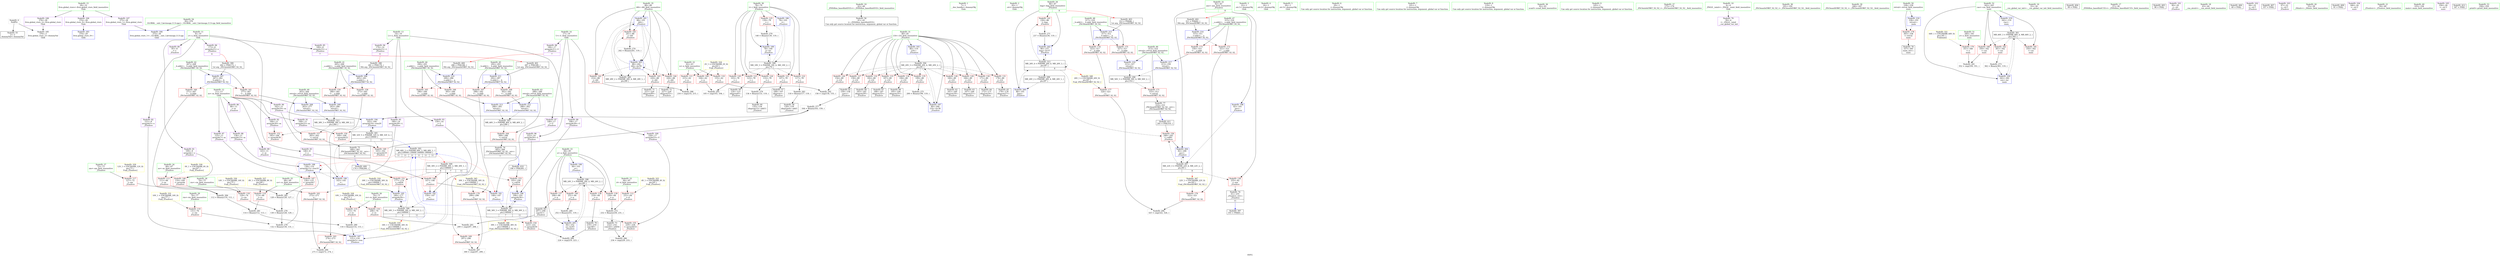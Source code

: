 digraph "SVFG" {
	label="SVFG";

	Node0x55beb4e05650 [shape=record,color=grey,label="{NodeID: 0\nNullPtr}"];
	Node0x55beb4e05650 -> Node0x55beb4e28750[style=solid];
	Node0x55beb4e05650 -> Node0x55beb4e30260[style=solid];
	Node0x55beb4e37540 [shape=record,color=grey,label="{NodeID: 277\n164 = Binary(163, 159, )\n}"];
	Node0x55beb4e37540 -> Node0x55beb4e2aaa0[style=solid];
	Node0x55beb4e2aaa0 [shape=record,color=blue,label="{NodeID: 194\n162\<--164\narrayidx19\<--rem20\n_Z5solvev\n}"];
	Node0x55beb4e2aaa0 -> Node0x55beb4e2e590[style=dashed];
	Node0x55beb4e2aaa0 -> Node0x55beb4e2e730[style=dashed];
	Node0x55beb4e2aaa0 -> Node0x55beb4e460d0[style=dashed];
	Node0x55beb4e27db0 [shape=record,color=red,label="{NodeID: 111\n215\<--62\n\<--n\n_Z5solvev\n}"];
	Node0x55beb4e27db0 -> Node0x55beb4e385c0[style=solid];
	Node0x55beb4e25ff0 [shape=record,color=green,label="{NodeID: 28\n74\<--75\ncm\<--cm_field_insensitive\n_Z5solvev\n}"];
	Node0x55beb4e25ff0 -> Node0x55beb4e2cb90[style=solid];
	Node0x55beb4e460d0 [shape=record,color=black,label="{NodeID: 305\nMR_32V_5 = PHI(MR_32V_6, MR_32V_4, )\npts\{130000 \}\n|{|<s2>11}}"];
	Node0x55beb4e460d0 -> Node0x55beb4e2e4c0[style=dashed];
	Node0x55beb4e460d0 -> Node0x55beb4e2aaa0[style=dashed];
	Node0x55beb4e460d0:s2 -> Node0x55beb4e45140[style=dashed,color=blue];
	Node0x55beb4e2dca0 [shape=record,color=red,label="{NodeID: 139\n230\<--84\n\<--a\n_Z5solvev\n}"];
	Node0x55beb4e2dca0 -> Node0x55beb4e36dc0[style=solid];
	Node0x55beb4e28850 [shape=record,color=black,label="{NodeID: 56\n41\<--42\n\<--_ZNSt8ios_base4InitD1Ev\nCan only get source location for instruction, argument, global var or function.}"];
	Node0x55beb4e2f360 [shape=record,color=red,label="{NodeID: 167\n298\<--292\n\<--__b.addr\n_ZSt3maxIxERKT_S2_S2_\n}"];
	Node0x55beb4e2f360 -> Node0x55beb4e2f5d0[style=solid];
	Node0x55beb4e29f40 [shape=record,color=purple,label="{NodeID: 84\n173\<--8\narrayidx25\<--s\n_Z5solvev\n|{<s0>6}}"];
	Node0x55beb4e29f40:s0 -> Node0x55beb4e61970[style=solid,color=red];
	Node0x55beb4e242a0 [shape=record,color=green,label="{NodeID: 1\n7\<--1\n__dso_handle\<--dummyObj\nGlob }"];
	Node0x55beb4e376c0 [shape=record,color=grey,label="{NodeID: 278\n132 = Binary(130, 131, )\n}"];
	Node0x55beb4e376c0 -> Node0x55beb4e30500[style=solid];
	Node0x55beb4e2ab70 [shape=record,color=blue,label="{NodeID: 195\n180\<--177\narrayidx28\<--\n_Z5solvev\n}"];
	Node0x55beb4e2ab70 -> Node0x55beb4e465d0[style=dashed];
	Node0x55beb4e27e80 [shape=record,color=red,label="{NodeID: 112\n231\<--64\n\<--d\n_Z5solvev\n}"];
	Node0x55beb4e27e80 -> Node0x55beb4e36dc0[style=solid];
	Node0x55beb4e260c0 [shape=record,color=green,label="{NodeID: 29\n76\<--77\nrm\<--rm_field_insensitive\n_Z5solvev\n}"];
	Node0x55beb4e260c0 -> Node0x55beb4e2cc60[style=solid];
	Node0x55beb4e465d0 [shape=record,color=black,label="{NodeID: 306\nMR_34V_3 = PHI(MR_34V_4, MR_34V_2, )\npts\{160000 \}\n|{|<s3>6|<s4>11}}"];
	Node0x55beb4e465d0 -> Node0x55beb4e2e660[style=dashed];
	Node0x55beb4e465d0 -> Node0x55beb4e2e8d0[style=dashed];
	Node0x55beb4e465d0 -> Node0x55beb4e2ab70[style=dashed];
	Node0x55beb4e465d0:s3 -> Node0x55beb4e4a490[style=dashed,color=red];
	Node0x55beb4e465d0:s4 -> Node0x55beb4e45140[style=dashed,color=blue];
	Node0x55beb4e2dd70 [shape=record,color=red,label="{NodeID: 140\n251\<--84\n\<--a\n_Z5solvev\n}"];
	Node0x55beb4e2dd70 -> Node0x55beb4e38140[style=solid];
	Node0x55beb4e28950 [shape=record,color=black,label="{NodeID: 57\n108\<--107\nidxprom\<--\n_Z5solvev\n}"];
	Node0x55beb4e2f430 [shape=record,color=red,label="{NodeID: 168\n302\<--292\n\<--__b.addr\n_ZSt3maxIxERKT_S2_S2_\n}"];
	Node0x55beb4e2f430 -> Node0x55beb4e32890[style=solid];
	Node0x55beb4e2a010 [shape=record,color=purple,label="{NodeID: 85\n189\<--8\narrayidx33\<--s\n_Z5solvev\n|{<s0>7}}"];
	Node0x55beb4e2a010:s0 -> Node0x55beb4e61bf0[style=solid,color=red];
	Node0x55beb4e24330 [shape=record,color=green,label="{NodeID: 2\n20\<--1\n.str\<--dummyObj\nGlob }"];
	Node0x55beb4e37840 [shape=record,color=grey,label="{NodeID: 279\n134 = Binary(133, 119, )\n}"];
	Node0x55beb4e37840 -> Node0x55beb4e28bc0[style=solid];
	Node0x55beb4e2ac40 [shape=record,color=blue,label="{NodeID: 196\n196\<--193\narrayidx36\<--\n_Z5solvev\n}"];
	Node0x55beb4e2ac40 -> Node0x55beb4e46ad0[style=dashed];
	Node0x55beb4e27f50 [shape=record,color=red,label="{NodeID: 113\n111\<--66\n\<--as\n_Z5solvev\n}"];
	Node0x55beb4e27f50 -> Node0x55beb4e37fc0[style=solid];
	Node0x55beb4e26190 [shape=record,color=green,label="{NodeID: 30\n78\<--79\ni\<--i_field_insensitive\n_Z5solvev\n}"];
	Node0x55beb4e26190 -> Node0x55beb4e2cd30[style=solid];
	Node0x55beb4e26190 -> Node0x55beb4e2ce00[style=solid];
	Node0x55beb4e26190 -> Node0x55beb4e2ced0[style=solid];
	Node0x55beb4e26190 -> Node0x55beb4e2cfa0[style=solid];
	Node0x55beb4e26190 -> Node0x55beb4e2d070[style=solid];
	Node0x55beb4e26190 -> Node0x55beb4e2d140[style=solid];
	Node0x55beb4e26190 -> Node0x55beb4e30360[style=solid];
	Node0x55beb4e26190 -> Node0x55beb4e305d0[style=solid];
	Node0x55beb4e46ad0 [shape=record,color=black,label="{NodeID: 307\nMR_36V_3 = PHI(MR_36V_4, MR_36V_2, )\npts\{190000 \}\n|{|<s3>7|<s4>11}}"];
	Node0x55beb4e46ad0 -> Node0x55beb4e2e800[style=dashed];
	Node0x55beb4e46ad0 -> Node0x55beb4e2e9a0[style=dashed];
	Node0x55beb4e46ad0 -> Node0x55beb4e2ac40[style=dashed];
	Node0x55beb4e46ad0:s3 -> Node0x55beb4e4bd50[style=dashed,color=red];
	Node0x55beb4e46ad0:s4 -> Node0x55beb4e45140[style=dashed,color=blue];
	Node0x55beb4e2de40 [shape=record,color=red,label="{NodeID: 141\n236\<--86\n\<--bag\n_Z5solvev\n}"];
	Node0x55beb4e2de40 -> Node0x55beb4e36c40[style=solid];
	Node0x55beb4e28a20 [shape=record,color=black,label="{NodeID: 58\n120\<--118\nidxprom4\<--add3\n_Z5solvev\n}"];
	Node0x55beb4e2f500 [shape=record,color=red,label="{NodeID: 169\n297\<--296\n\<--\n_ZSt3maxIxERKT_S2_S2_\n}"];
	Node0x55beb4e2f500 -> Node0x55beb4e38440[style=solid];
	Node0x55beb4e2a0e0 [shape=record,color=purple,label="{NodeID: 86\n98\<--11\n\<--m\n_Z5solvev\n}"];
	Node0x55beb4e243c0 [shape=record,color=green,label="{NodeID: 3\n22\<--1\n.str.1\<--dummyObj\nGlob }"];
	Node0x55beb4e379c0 [shape=record,color=grey,label="{NodeID: 280\n116 = Binary(114, 115, )\n}"];
	Node0x55beb4e379c0 -> Node0x55beb4e30430[style=solid];
	Node0x55beb4e2ad10 [shape=record,color=blue,label="{NodeID: 197\n80\<--200\ni14\<--inc38\n_Z5solvev\n}"];
	Node0x55beb4e2ad10 -> Node0x55beb4e45bd0[style=dashed];
	Node0x55beb4e28020 [shape=record,color=red,label="{NodeID: 114\n113\<--68\n\<--cs\n_Z5solvev\n}"];
	Node0x55beb4e28020 -> Node0x55beb4e37b40[style=solid];
	Node0x55beb4e26260 [shape=record,color=green,label="{NodeID: 31\n80\<--81\ni14\<--i14_field_insensitive\n_Z5solvev\n}"];
	Node0x55beb4e26260 -> Node0x55beb4e2d210[style=solid];
	Node0x55beb4e26260 -> Node0x55beb4e2d2e0[style=solid];
	Node0x55beb4e26260 -> Node0x55beb4e2d3b0[style=solid];
	Node0x55beb4e26260 -> Node0x55beb4e2d480[style=solid];
	Node0x55beb4e26260 -> Node0x55beb4e2d550[style=solid];
	Node0x55beb4e26260 -> Node0x55beb4e2d620[style=solid];
	Node0x55beb4e26260 -> Node0x55beb4e2d6f0[style=solid];
	Node0x55beb4e26260 -> Node0x55beb4e2d7c0[style=solid];
	Node0x55beb4e26260 -> Node0x55beb4e2d890[style=solid];
	Node0x55beb4e26260 -> Node0x55beb4e2d960[style=solid];
	Node0x55beb4e26260 -> Node0x55beb4e2a9d0[style=solid];
	Node0x55beb4e26260 -> Node0x55beb4e2ad10[style=solid];
	Node0x55beb4e46fd0 [shape=record,color=black,label="{NodeID: 308\nMR_18V_3 = PHI(MR_18V_4, MR_18V_2, )\npts\{79 \}\n}"];
	Node0x55beb4e46fd0 -> Node0x55beb4e2cd30[style=dashed];
	Node0x55beb4e46fd0 -> Node0x55beb4e2ce00[style=dashed];
	Node0x55beb4e46fd0 -> Node0x55beb4e2ced0[style=dashed];
	Node0x55beb4e46fd0 -> Node0x55beb4e2cfa0[style=dashed];
	Node0x55beb4e46fd0 -> Node0x55beb4e2d070[style=dashed];
	Node0x55beb4e46fd0 -> Node0x55beb4e2d140[style=dashed];
	Node0x55beb4e46fd0 -> Node0x55beb4e305d0[style=dashed];
	Node0x55beb4e2df10 [shape=record,color=red,label="{NodeID: 142\n214\<--88\n\<--i44\n_Z5solvev\n}"];
	Node0x55beb4e2df10 -> Node0x55beb4e385c0[style=solid];
	Node0x55beb4e28af0 [shape=record,color=black,label="{NodeID: 59\n124\<--123\nidxprom6\<--\n_Z5solvev\n}"];
	Node0x55beb4e2f5d0 [shape=record,color=red,label="{NodeID: 170\n299\<--298\n\<--\n_ZSt3maxIxERKT_S2_S2_\n}"];
	Node0x55beb4e2f5d0 -> Node0x55beb4e38440[style=solid];
	Node0x55beb4e2a1b0 [shape=record,color=purple,label="{NodeID: 87\n125\<--11\narrayidx7\<--m\n_Z5solvev\n}"];
	Node0x55beb4e2a1b0 -> Node0x55beb4e2e320[style=solid];
	Node0x55beb4e24450 [shape=record,color=green,label="{NodeID: 4\n24\<--1\n.str.2\<--dummyObj\nGlob }"];
	Node0x55beb4e37b40 [shape=record,color=grey,label="{NodeID: 281\n114 = Binary(112, 113, )\n}"];
	Node0x55beb4e37b40 -> Node0x55beb4e379c0[style=solid];
	Node0x55beb4e2ade0 [shape=record,color=blue,label="{NodeID: 198\n82\<--101\nans\<--\n_Z5solvev\n}"];
	Node0x55beb4e2ade0 -> Node0x55beb4e43840[style=dashed];
	Node0x55beb4e2c920 [shape=record,color=red,label="{NodeID: 115\n115\<--70\n\<--rs\n_Z5solvev\n}"];
	Node0x55beb4e2c920 -> Node0x55beb4e379c0[style=solid];
	Node0x55beb4e26330 [shape=record,color=green,label="{NodeID: 32\n82\<--83\nans\<--ans_field_insensitive\n_Z5solvev\n|{|<s3>8}}"];
	Node0x55beb4e26330 -> Node0x55beb4e2da30[style=solid];
	Node0x55beb4e26330 -> Node0x55beb4e2ade0[style=solid];
	Node0x55beb4e26330 -> Node0x55beb4e2b2c0[style=solid];
	Node0x55beb4e26330:s3 -> Node0x55beb4e61d30[style=solid,color=red];
	Node0x55beb4e47ce0 [shape=record,color=black,label="{NodeID: 309\nMR_30V_2 = PHI(MR_30V_3, MR_30V_1, )\npts\{100000 \}\n|{|<s5>6|<s6>7|<s7>11}}"];
	Node0x55beb4e47ce0 -> Node0x55beb4e2e250[style=dashed];
	Node0x55beb4e47ce0 -> Node0x55beb4e2e3f0[style=dashed];
	Node0x55beb4e47ce0 -> Node0x55beb4e2e660[style=dashed];
	Node0x55beb4e47ce0 -> Node0x55beb4e2e800[style=dashed];
	Node0x55beb4e47ce0 -> Node0x55beb4e30430[style=dashed];
	Node0x55beb4e47ce0:s5 -> Node0x55beb4e4a3b0[style=dashed,color=red];
	Node0x55beb4e47ce0:s6 -> Node0x55beb4e4bc70[style=dashed,color=red];
	Node0x55beb4e47ce0:s7 -> Node0x55beb4e45140[style=dashed,color=blue];
	Node0x55beb4e2dfe0 [shape=record,color=red,label="{NodeID: 143\n220\<--88\n\<--i44\n_Z5solvev\n}"];
	Node0x55beb4e2dfe0 -> Node0x55beb4e294b0[style=solid];
	Node0x55beb4e28bc0 [shape=record,color=black,label="{NodeID: 60\n135\<--134\nidxprom12\<--add11\n_Z5solvev\n}"];
	Node0x55beb4e2f6a0 [shape=record,color=red,label="{NodeID: 171\n333\<--313\n\<--retval\n_ZSt3maxIiERKT_S2_S2_\n}"];
	Node0x55beb4e2f6a0 -> Node0x55beb4e29990[style=solid];
	Node0x55beb4e2a280 [shape=record,color=purple,label="{NodeID: 88\n136\<--11\narrayidx13\<--m\n_Z5solvev\n}"];
	Node0x55beb4e2a280 -> Node0x55beb4e30500[style=solid];
	Node0x55beb4e24d90 [shape=record,color=green,label="{NodeID: 5\n26\<--1\n.str.3\<--dummyObj\nGlob }"];
	Node0x55beb4e37cc0 [shape=record,color=grey,label="{NodeID: 282\n128 = Binary(126, 127, )\n}"];
	Node0x55beb4e37cc0 -> Node0x55beb4e373c0[style=solid];
	Node0x55beb4e2aeb0 [shape=record,color=blue,label="{NodeID: 199\n84\<--101\na\<--\n_Z5solvev\n}"];
	Node0x55beb4e2aeb0 -> Node0x55beb4e43d40[style=dashed];
	Node0x55beb4e2c9f0 [shape=record,color=red,label="{NodeID: 116\n208\<--70\n\<--rs\n_Z5solvev\n}"];
	Node0x55beb4e2c9f0 -> Node0x55beb4e38d40[style=solid];
	Node0x55beb4e26400 [shape=record,color=green,label="{NodeID: 33\n84\<--85\na\<--a_field_insensitive\n_Z5solvev\n}"];
	Node0x55beb4e26400 -> Node0x55beb4e2db00[style=solid];
	Node0x55beb4e26400 -> Node0x55beb4e2dbd0[style=solid];
	Node0x55beb4e26400 -> Node0x55beb4e2dca0[style=solid];
	Node0x55beb4e26400 -> Node0x55beb4e2dd70[style=solid];
	Node0x55beb4e26400 -> Node0x55beb4e2aeb0[style=solid];
	Node0x55beb4e26400 -> Node0x55beb4e2b390[style=solid];
	Node0x55beb4e2e0b0 [shape=record,color=red,label="{NodeID: 144\n226\<--88\n\<--i44\n_Z5solvev\n}"];
	Node0x55beb4e2e0b0 -> Node0x55beb4e29580[style=solid];
	Node0x55beb4e28c90 [shape=record,color=black,label="{NodeID: 61\n159\<--158\nconv\<--\n_Z5solvev\n}"];
	Node0x55beb4e28c90 -> Node0x55beb4e37540[style=solid];
	Node0x55beb4e2f770 [shape=record,color=red,label="{NodeID: 172\n321\<--315\n\<--__a.addr\n_ZSt3maxIiERKT_S2_S2_\n}"];
	Node0x55beb4e2f770 -> Node0x55beb4e2fab0[style=solid];
	Node0x55beb4e2a350 [shape=record,color=purple,label="{NodeID: 89\n143\<--11\n\<--m\n_Z5solvev\n}"];
	Node0x55beb4e2a350 -> Node0x55beb4e306a0[style=solid];
	Node0x55beb4e24e20 [shape=record,color=green,label="{NodeID: 6\n29\<--1\n\<--dummyObj\nCan only get source location for instruction, argument, global var or function.}"];
	Node0x55beb4e37e40 [shape=record,color=grey,label="{NodeID: 283\n118 = Binary(117, 119, )\n}"];
	Node0x55beb4e37e40 -> Node0x55beb4e28a20[style=solid];
	Node0x55beb4e2af80 [shape=record,color=blue,label="{NodeID: 200\n86\<--101\nbag\<--\n_Z5solvev\n}"];
	Node0x55beb4e2af80 -> Node0x55beb4e48cd0[style=dashed];
	Node0x55beb4e2cac0 [shape=record,color=red,label="{NodeID: 117\n127\<--72\n\<--am\n_Z5solvev\n}"];
	Node0x55beb4e2cac0 -> Node0x55beb4e37cc0[style=solid];
	Node0x55beb4e264d0 [shape=record,color=green,label="{NodeID: 34\n86\<--87\nbag\<--bag_field_insensitive\n_Z5solvev\n|{|<s3>8}}"];
	Node0x55beb4e264d0 -> Node0x55beb4e2de40[style=solid];
	Node0x55beb4e264d0 -> Node0x55beb4e2af80[style=solid];
	Node0x55beb4e264d0 -> Node0x55beb4e2b120[style=solid];
	Node0x55beb4e264d0:s3 -> Node0x55beb4e61e70[style=solid,color=red];
	Node0x55beb4e2e180 [shape=record,color=red,label="{NodeID: 145\n241\<--88\n\<--i44\n_Z5solvev\n}"];
	Node0x55beb4e2e180 -> Node0x55beb4e370c0[style=solid];
	Node0x55beb4e28d60 [shape=record,color=black,label="{NodeID: 62\n161\<--160\nidxprom18\<--\n_Z5solvev\n}"];
	Node0x55beb4e2f840 [shape=record,color=red,label="{NodeID: 173\n330\<--315\n\<--__a.addr\n_ZSt3maxIiERKT_S2_S2_\n}"];
	Node0x55beb4e2f840 -> Node0x55beb4e32ca0[style=solid];
	Node0x55beb4e2a420 [shape=record,color=purple,label="{NodeID: 90\n162\<--11\narrayidx19\<--m\n_Z5solvev\n}"];
	Node0x55beb4e2a420 -> Node0x55beb4e2e4c0[style=solid];
	Node0x55beb4e2a420 -> Node0x55beb4e2aaa0[style=solid];
	Node0x55beb4e24eb0 [shape=record,color=green,label="{NodeID: 7\n101\<--1\n\<--dummyObj\nCan only get source location for instruction, argument, global var or function.}"];
	Node0x55beb4e37fc0 [shape=record,color=grey,label="{NodeID: 284\n112 = Binary(110, 111, )\n}"];
	Node0x55beb4e37fc0 -> Node0x55beb4e37b40[style=solid];
	Node0x55beb4e2b050 [shape=record,color=blue,label="{NodeID: 201\n88\<--101\ni44\<--\n_Z5solvev\n}"];
	Node0x55beb4e2b050 -> Node0x55beb4e2df10[style=dashed];
	Node0x55beb4e2b050 -> Node0x55beb4e2dfe0[style=dashed];
	Node0x55beb4e2b050 -> Node0x55beb4e2e0b0[style=dashed];
	Node0x55beb4e2b050 -> Node0x55beb4e2e180[style=dashed];
	Node0x55beb4e2b050 -> Node0x55beb4e2b1f0[style=dashed];
	Node0x55beb4e2b050 -> Node0x55beb4e44740[style=dashed];
	Node0x55beb4e2cb90 [shape=record,color=red,label="{NodeID: 118\n129\<--74\n\<--cm\n_Z5solvev\n}"];
	Node0x55beb4e2cb90 -> Node0x55beb4e373c0[style=solid];
	Node0x55beb4e265a0 [shape=record,color=green,label="{NodeID: 35\n88\<--89\ni44\<--i44_field_insensitive\n_Z5solvev\n}"];
	Node0x55beb4e265a0 -> Node0x55beb4e2df10[style=solid];
	Node0x55beb4e265a0 -> Node0x55beb4e2dfe0[style=solid];
	Node0x55beb4e265a0 -> Node0x55beb4e2e0b0[style=solid];
	Node0x55beb4e265a0 -> Node0x55beb4e2e180[style=solid];
	Node0x55beb4e265a0 -> Node0x55beb4e2b050[style=solid];
	Node0x55beb4e265a0 -> Node0x55beb4e2b1f0[style=solid];
	Node0x55beb4e487d0 [shape=record,color=black,label="{NodeID: 312\nMR_38V_3 = PHI(MR_38V_4, MR_38V_2, )\npts\{264 \}\n}"];
	Node0x55beb4e487d0 -> Node0x55beb4e2eb40[style=dashed];
	Node0x55beb4e2e250 [shape=record,color=red,label="{NodeID: 146\n110\<--109\n\<--arrayidx\n_Z5solvev\n}"];
	Node0x55beb4e2e250 -> Node0x55beb4e37fc0[style=solid];
	Node0x55beb4e28e30 [shape=record,color=black,label="{NodeID: 63\n167\<--166\nidxprom21\<--\n_Z5solvev\n}"];
	Node0x55beb4e2f910 [shape=record,color=red,label="{NodeID: 174\n323\<--317\n\<--__b.addr\n_ZSt3maxIiERKT_S2_S2_\n}"];
	Node0x55beb4e2f910 -> Node0x55beb4e2fb80[style=solid];
	Node0x55beb4e2a4f0 [shape=record,color=purple,label="{NodeID: 91\n168\<--11\narrayidx22\<--m\n_Z5solvev\n}"];
	Node0x55beb4e2a4f0 -> Node0x55beb4e2e590[style=solid];
	Node0x55beb4e24f40 [shape=record,color=green,label="{NodeID: 8\n119\<--1\n\<--dummyObj\nCan only get source location for instruction, argument, global var or function.}"];
	Node0x55beb4e38140 [shape=record,color=grey,label="{NodeID: 285\n252 = Binary(251, 119, )\n}"];
	Node0x55beb4e38140 -> Node0x55beb4e2b390[style=solid];
	Node0x55beb4e2b120 [shape=record,color=blue,label="{NodeID: 202\n86\<--237\nbag\<--inc57\n_Z5solvev\n}"];
	Node0x55beb4e2b120 -> Node0x55beb4e48cd0[style=dashed];
	Node0x55beb4e2cc60 [shape=record,color=red,label="{NodeID: 119\n131\<--76\n\<--rm\n_Z5solvev\n}"];
	Node0x55beb4e2cc60 -> Node0x55beb4e376c0[style=solid];
	Node0x55beb4e26670 [shape=record,color=green,label="{NodeID: 36\n92\<--93\nscanf\<--scanf_field_insensitive\n}"];
	Node0x55beb4e48cd0 [shape=record,color=black,label="{NodeID: 313\nMR_26V_4 = PHI(MR_26V_6, MR_26V_3, )\npts\{87 \}\n|{|<s5>8}}"];
	Node0x55beb4e48cd0 -> Node0x55beb4e2de40[style=dashed];
	Node0x55beb4e48cd0 -> Node0x55beb4e2ea70[style=dashed];
	Node0x55beb4e48cd0 -> Node0x55beb4e2b120[style=dashed];
	Node0x55beb4e48cd0 -> Node0x55beb4e44240[style=dashed];
	Node0x55beb4e48cd0 -> Node0x55beb4e48cd0[style=dashed];
	Node0x55beb4e48cd0:s5 -> Node0x55beb4e4bf40[style=dashed,color=red];
	Node0x55beb4e2e320 [shape=record,color=red,label="{NodeID: 147\n126\<--125\n\<--arrayidx7\n_Z5solvev\n}"];
	Node0x55beb4e2e320 -> Node0x55beb4e37cc0[style=solid];
	Node0x55beb4e28f00 [shape=record,color=black,label="{NodeID: 64\n172\<--171\nidxprom24\<--\n_Z5solvev\n}"];
	Node0x55beb4e2f9e0 [shape=record,color=red,label="{NodeID: 175\n327\<--317\n\<--__b.addr\n_ZSt3maxIiERKT_S2_S2_\n}"];
	Node0x55beb4e2f9e0 -> Node0x55beb4e32bd0[style=solid];
	Node0x55beb4e2a5c0 [shape=record,color=purple,label="{NodeID: 92\n184\<--11\narrayidx30\<--m\n_Z5solvev\n}"];
	Node0x55beb4e2a5c0 -> Node0x55beb4e2e730[style=solid];
	Node0x55beb4e24fd0 [shape=record,color=green,label="{NodeID: 9\n145\<--1\n\<--dummyObj\nCan only get source location for instruction, argument, global var or function.}"];
	Node0x55beb4e382c0 [shape=record,color=grey,label="{NodeID: 286\n234 = cmp(229, 233, )\n}"];
	Node0x55beb4e2b1f0 [shape=record,color=blue,label="{NodeID: 203\n88\<--242\ni44\<--inc59\n_Z5solvev\n}"];
	Node0x55beb4e2b1f0 -> Node0x55beb4e2df10[style=dashed];
	Node0x55beb4e2b1f0 -> Node0x55beb4e2dfe0[style=dashed];
	Node0x55beb4e2b1f0 -> Node0x55beb4e2e0b0[style=dashed];
	Node0x55beb4e2b1f0 -> Node0x55beb4e2e180[style=dashed];
	Node0x55beb4e2b1f0 -> Node0x55beb4e2b1f0[style=dashed];
	Node0x55beb4e2b1f0 -> Node0x55beb4e44740[style=dashed];
	Node0x55beb4e2cd30 [shape=record,color=red,label="{NodeID: 120\n103\<--78\n\<--i\n_Z5solvev\n}"];
	Node0x55beb4e2cd30 -> Node0x55beb4e39040[style=solid];
	Node0x55beb4e26770 [shape=record,color=green,label="{NodeID: 37\n175\<--176\n_ZSt3minIxERKT_S2_S2_\<--_ZSt3minIxERKT_S2_S2__field_insensitive\n}"];
	Node0x55beb4ae8400 [shape=record,color=black,label="{NodeID: 397\n355 = PHI(61, )\n}"];
	Node0x55beb4e2e3f0 [shape=record,color=red,label="{NodeID: 148\n147\<--146\n\<--\n_Z5solvev\n}"];
	Node0x55beb4e2e3f0 -> Node0x55beb4e30770[style=solid];
	Node0x55beb4e2e3f0 -> Node0x55beb4e2a900[style=solid];
	Node0x55beb4e28fd0 [shape=record,color=black,label="{NodeID: 65\n179\<--178\nidxprom27\<--\n_Z5solvev\n}"];
	Node0x55beb4e2fab0 [shape=record,color=red,label="{NodeID: 176\n322\<--321\n\<--\n_ZSt3maxIiERKT_S2_S2_\n}"];
	Node0x55beb4e2fab0 -> Node0x55beb4e38ec0[style=solid];
	Node0x55beb4e2a690 [shape=record,color=purple,label="{NodeID: 93\n150\<--14\n\<--L\n_Z5solvev\n}"];
	Node0x55beb4e2a690 -> Node0x55beb4e2a900[style=solid];
	Node0x55beb4e25060 [shape=record,color=green,label="{NodeID: 10\n4\<--6\n_ZStL8__ioinit\<--_ZStL8__ioinit_field_insensitive\nGlob }"];
	Node0x55beb4e25060 -> Node0x55beb4e29b30[style=solid];
	Node0x55beb4e38440 [shape=record,color=grey,label="{NodeID: 287\n300 = cmp(297, 299, )\n}"];
	Node0x55beb4e2b2c0 [shape=record,color=blue,label="{NodeID: 204\n82\<--248\nans\<--\n_Z5solvev\n}"];
	Node0x55beb4e2b2c0 -> Node0x55beb4e43840[style=dashed];
	Node0x55beb4e2ce00 [shape=record,color=red,label="{NodeID: 121\n107\<--78\n\<--i\n_Z5solvev\n}"];
	Node0x55beb4e2ce00 -> Node0x55beb4e28950[style=solid];
	Node0x55beb4e26870 [shape=record,color=green,label="{NodeID: 38\n191\<--192\n_ZSt3maxIxERKT_S2_S2_\<--_ZSt3maxIxERKT_S2_S2__field_insensitive\n}"];
	Node0x55beb4e61870 [shape=record,color=black,label="{NodeID: 398\n261 = PHI(170, )\n0th arg _ZSt3minIxERKT_S2_S2_ }"];
	Node0x55beb4e61870 -> Node0x55beb4e2b460[style=solid];
	Node0x55beb4e2e4c0 [shape=record,color=red,label="{NodeID: 149\n163\<--162\n\<--arrayidx19\n_Z5solvev\n}"];
	Node0x55beb4e2e4c0 -> Node0x55beb4e37540[style=solid];
	Node0x55beb4e290a0 [shape=record,color=black,label="{NodeID: 66\n183\<--182\nidxprom29\<--\n_Z5solvev\n}"];
	Node0x55beb4e2fb80 [shape=record,color=red,label="{NodeID: 177\n324\<--323\n\<--\n_ZSt3maxIiERKT_S2_S2_\n}"];
	Node0x55beb4e2fb80 -> Node0x55beb4e38ec0[style=solid];
	Node0x55beb4e2a760 [shape=record,color=purple,label="{NodeID: 94\n170\<--14\narrayidx23\<--L\n_Z5solvev\n|{<s0>6}}"];
	Node0x55beb4e2a760:s0 -> Node0x55beb4e61870[style=solid,color=red];
	Node0x55beb4e250f0 [shape=record,color=green,label="{NodeID: 11\n8\<--10\ns\<--s_field_insensitive\nGlob }"];
	Node0x55beb4e250f0 -> Node0x55beb4e29c00[style=solid];
	Node0x55beb4e250f0 -> Node0x55beb4e29cd0[style=solid];
	Node0x55beb4e250f0 -> Node0x55beb4e29da0[style=solid];
	Node0x55beb4e250f0 -> Node0x55beb4e29e70[style=solid];
	Node0x55beb4e250f0 -> Node0x55beb4e29f40[style=solid];
	Node0x55beb4e250f0 -> Node0x55beb4e2a010[style=solid];
	Node0x55beb4e385c0 [shape=record,color=grey,label="{NodeID: 288\n216 = cmp(214, 215, )\n}"];
	Node0x55beb4e2b390 [shape=record,color=blue,label="{NodeID: 205\n84\<--252\na\<--inc63\n_Z5solvev\n}"];
	Node0x55beb4e2b390 -> Node0x55beb4e43d40[style=dashed];
	Node0x55beb4e2ced0 [shape=record,color=red,label="{NodeID: 122\n117\<--78\n\<--i\n_Z5solvev\n}"];
	Node0x55beb4e2ced0 -> Node0x55beb4e37e40[style=solid];
	Node0x55beb4e26970 [shape=record,color=green,label="{NodeID: 39\n246\<--247\n_ZSt3maxIiERKT_S2_S2_\<--_ZSt3maxIiERKT_S2_S2__field_insensitive\n}"];
	Node0x55beb4e61970 [shape=record,color=black,label="{NodeID: 399\n262 = PHI(173, )\n1st arg _ZSt3minIxERKT_S2_S2_ }"];
	Node0x55beb4e61970 -> Node0x55beb4e2b530[style=solid];
	Node0x55beb4e2e590 [shape=record,color=red,label="{NodeID: 150\n169\<--168\n\<--arrayidx22\n_Z5solvev\n}"];
	Node0x55beb4e29170 [shape=record,color=black,label="{NodeID: 67\n188\<--187\nidxprom32\<--\n_Z5solvev\n}"];
	Node0x55beb4e2fc50 [shape=record,color=red,label="{NodeID: 178\n365\<--338\n\<--retval\nmain\n}"];
	Node0x55beb4e2fc50 -> Node0x55beb4e29a60[style=solid];
	Node0x55beb4e2a830 [shape=record,color=purple,label="{NodeID: 95\n180\<--14\narrayidx28\<--L\n_Z5solvev\n}"];
	Node0x55beb4e2a830 -> Node0x55beb4e2ab70[style=solid];
	Node0x55beb4e25180 [shape=record,color=green,label="{NodeID: 12\n11\<--13\nm\<--m_field_insensitive\nGlob }"];
	Node0x55beb4e25180 -> Node0x55beb4e2a0e0[style=solid];
	Node0x55beb4e25180 -> Node0x55beb4e2a1b0[style=solid];
	Node0x55beb4e25180 -> Node0x55beb4e2a280[style=solid];
	Node0x55beb4e25180 -> Node0x55beb4e2a350[style=solid];
	Node0x55beb4e25180 -> Node0x55beb4e2a420[style=solid];
	Node0x55beb4e25180 -> Node0x55beb4e2a4f0[style=solid];
	Node0x55beb4e25180 -> Node0x55beb4e2a5c0[style=solid];
	Node0x55beb4e38740 [shape=record,color=grey,label="{NodeID: 289\n224 = cmp(219, 223, )\n}"];
	Node0x55beb4e2b460 [shape=record,color=blue,label="{NodeID: 206\n265\<--261\n__a.addr\<--__a\n_ZSt3minIxERKT_S2_S2_\n}"];
	Node0x55beb4e2b460 -> Node0x55beb4e2ec10[style=dashed];
	Node0x55beb4e2b460 -> Node0x55beb4e2ece0[style=dashed];
	Node0x55beb4e2cfa0 [shape=record,color=red,label="{NodeID: 123\n123\<--78\n\<--i\n_Z5solvev\n}"];
	Node0x55beb4e2cfa0 -> Node0x55beb4e28af0[style=solid];
	Node0x55beb4e26a70 [shape=record,color=green,label="{NodeID: 40\n263\<--264\nretval\<--retval_field_insensitive\n_ZSt3minIxERKT_S2_S2_\n}"];
	Node0x55beb4e26a70 -> Node0x55beb4e2eb40[style=solid];
	Node0x55beb4e26a70 -> Node0x55beb4e2b600[style=solid];
	Node0x55beb4e26a70 -> Node0x55beb4e2b6d0[style=solid];
	Node0x55beb4e61ab0 [shape=record,color=black,label="{NodeID: 400\n286 = PHI(186, )\n0th arg _ZSt3maxIxERKT_S2_S2_ }"];
	Node0x55beb4e61ab0 -> Node0x55beb4e2b7a0[style=solid];
	Node0x55beb4e2e660 [shape=record,color=red,label="{NodeID: 151\n177\<--174\n\<--call26\n_Z5solvev\n}"];
	Node0x55beb4e2e660 -> Node0x55beb4e2ab70[style=solid];
	Node0x55beb4e29240 [shape=record,color=black,label="{NodeID: 68\n195\<--194\nidxprom35\<--\n_Z5solvev\n}"];
	Node0x55beb4e4bc70 [shape=record,color=yellow,style=double,label="{NodeID: 345\n30V_1 = ENCHI(MR_30V_0)\npts\{100000 \}\nFun[_ZSt3maxIxERKT_S2_S2_]}"];
	Node0x55beb4e4bc70 -> Node0x55beb4e2f5d0[style=dashed];
	Node0x55beb4e2fd20 [shape=record,color=red,label="{NodeID: 179\n351\<--340\n\<--z\nmain\n}"];
	Node0x55beb4e2fd20 -> Node0x55beb4e38a40[style=solid];
	Node0x55beb4e270f0 [shape=record,color=purple,label="{NodeID: 96\n222\<--14\narrayidx50\<--L\n_Z5solvev\n}"];
	Node0x55beb4e270f0 -> Node0x55beb4e2e8d0[style=solid];
	Node0x55beb4e25210 [shape=record,color=green,label="{NodeID: 13\n14\<--16\nL\<--L_field_insensitive\nGlob }"];
	Node0x55beb4e25210 -> Node0x55beb4e2a690[style=solid];
	Node0x55beb4e25210 -> Node0x55beb4e2a760[style=solid];
	Node0x55beb4e25210 -> Node0x55beb4e2a830[style=solid];
	Node0x55beb4e25210 -> Node0x55beb4e270f0[style=solid];
	Node0x55beb4e388c0 [shape=record,color=grey,label="{NodeID: 290\n275 = cmp(272, 274, )\n}"];
	Node0x55beb4e2b530 [shape=record,color=blue,label="{NodeID: 207\n267\<--262\n__b.addr\<--__b\n_ZSt3minIxERKT_S2_S2_\n}"];
	Node0x55beb4e2b530 -> Node0x55beb4e2edb0[style=dashed];
	Node0x55beb4e2b530 -> Node0x55beb4e2ee80[style=dashed];
	Node0x55beb4e2d070 [shape=record,color=red,label="{NodeID: 124\n133\<--78\n\<--i\n_Z5solvev\n}"];
	Node0x55beb4e2d070 -> Node0x55beb4e37840[style=solid];
	Node0x55beb4e26b40 [shape=record,color=green,label="{NodeID: 41\n265\<--266\n__a.addr\<--__a.addr_field_insensitive\n_ZSt3minIxERKT_S2_S2_\n}"];
	Node0x55beb4e26b40 -> Node0x55beb4e2ec10[style=solid];
	Node0x55beb4e26b40 -> Node0x55beb4e2ece0[style=solid];
	Node0x55beb4e26b40 -> Node0x55beb4e2b460[style=solid];
	Node0x55beb4e61bf0 [shape=record,color=black,label="{NodeID: 401\n287 = PHI(189, )\n1st arg _ZSt3maxIxERKT_S2_S2_ }"];
	Node0x55beb4e61bf0 -> Node0x55beb4e2b870[style=solid];
	Node0x55beb4e4a3b0 [shape=record,color=yellow,style=double,label="{NodeID: 318\n30V_1 = ENCHI(MR_30V_0)\npts\{100000 \}\nFun[_ZSt3minIxERKT_S2_S2_]}"];
	Node0x55beb4e4a3b0 -> Node0x55beb4e2ef50[style=dashed];
	Node0x55beb4e2e730 [shape=record,color=red,label="{NodeID: 152\n185\<--184\n\<--arrayidx30\n_Z5solvev\n}"];
	Node0x55beb4e29310 [shape=record,color=black,label="{NodeID: 69\n207\<--206\nconv41\<--\n_Z5solvev\n}"];
	Node0x55beb4e29310 -> Node0x55beb4e38d40[style=solid];
	Node0x55beb4e4bd50 [shape=record,color=yellow,style=double,label="{NodeID: 346\n36V_1 = ENCHI(MR_36V_0)\npts\{190000 \}\nFun[_ZSt3maxIxERKT_S2_S2_]}"];
	Node0x55beb4e4bd50 -> Node0x55beb4e2f500[style=dashed];
	Node0x55beb4e2fdf0 [shape=record,color=red,label="{NodeID: 180\n350\<--342\n\<--cas\nmain\n}"];
	Node0x55beb4e2fdf0 -> Node0x55beb4e38a40[style=solid];
	Node0x55beb4e271c0 [shape=record,color=purple,label="{NodeID: 97\n148\<--17\n\<--U\n_Z5solvev\n}"];
	Node0x55beb4e271c0 -> Node0x55beb4e30770[style=solid];
	Node0x55beb4e25310 [shape=record,color=green,label="{NodeID: 14\n17\<--19\nU\<--U_field_insensitive\nGlob }"];
	Node0x55beb4e25310 -> Node0x55beb4e271c0[style=solid];
	Node0x55beb4e25310 -> Node0x55beb4e27290[style=solid];
	Node0x55beb4e25310 -> Node0x55beb4e27360[style=solid];
	Node0x55beb4e25310 -> Node0x55beb4e27430[style=solid];
	Node0x55beb4e38a40 [shape=record,color=grey,label="{NodeID: 291\n352 = cmp(350, 351, )\n}"];
	Node0x55beb4e2b600 [shape=record,color=blue,label="{NodeID: 208\n263\<--277\nretval\<--\n_ZSt3minIxERKT_S2_S2_\n}"];
	Node0x55beb4e2b600 -> Node0x55beb4e487d0[style=dashed];
	Node0x55beb4e2d140 [shape=record,color=red,label="{NodeID: 125\n139\<--78\n\<--i\n_Z5solvev\n}"];
	Node0x55beb4e2d140 -> Node0x55beb4e2c800[style=solid];
	Node0x55beb4e26c10 [shape=record,color=green,label="{NodeID: 42\n267\<--268\n__b.addr\<--__b.addr_field_insensitive\n_ZSt3minIxERKT_S2_S2_\n}"];
	Node0x55beb4e26c10 -> Node0x55beb4e2edb0[style=solid];
	Node0x55beb4e26c10 -> Node0x55beb4e2ee80[style=solid];
	Node0x55beb4e26c10 -> Node0x55beb4e2b530[style=solid];
	Node0x55beb4e61d30 [shape=record,color=black,label="{NodeID: 402\n311 = PHI(82, )\n0th arg _ZSt3maxIiERKT_S2_S2_ }"];
	Node0x55beb4e61d30 -> Node0x55beb4e32a30[style=solid];
	Node0x55beb4e4a490 [shape=record,color=yellow,style=double,label="{NodeID: 319\n34V_1 = ENCHI(MR_34V_0)\npts\{160000 \}\nFun[_ZSt3minIxERKT_S2_S2_]}"];
	Node0x55beb4e4a490 -> Node0x55beb4e2f020[style=dashed];
	Node0x55beb4e2e800 [shape=record,color=red,label="{NodeID: 153\n193\<--190\n\<--call34\n_Z5solvev\n}"];
	Node0x55beb4e2e800 -> Node0x55beb4e2ac40[style=solid];
	Node0x55beb4e293e0 [shape=record,color=black,label="{NodeID: 70\n219\<--218\nconv48\<--\n_Z5solvev\n}"];
	Node0x55beb4e293e0 -> Node0x55beb4e38740[style=solid];
	Node0x55beb4e4be30 [shape=record,color=yellow,style=double,label="{NodeID: 347\n22V_1 = ENCHI(MR_22V_0)\npts\{83 \}\nFun[_ZSt3maxIiERKT_S2_S2_]}"];
	Node0x55beb4e4be30 -> Node0x55beb4e2fab0[style=dashed];
	Node0x55beb4e2fec0 [shape=record,color=red,label="{NodeID: 181\n354\<--342\n\<--cas\nmain\n}"];
	Node0x55beb4e27290 [shape=record,color=purple,label="{NodeID: 98\n186\<--17\narrayidx31\<--U\n_Z5solvev\n|{<s0>7}}"];
	Node0x55beb4e27290:s0 -> Node0x55beb4e61ab0[style=solid,color=red];
	Node0x55beb4e25410 [shape=record,color=green,label="{NodeID: 15\n28\<--32\nllvm.global_ctors\<--llvm.global_ctors_field_insensitive\nGlob }"];
	Node0x55beb4e25410 -> Node0x55beb4e27910[style=solid];
	Node0x55beb4e25410 -> Node0x55beb4e27a10[style=solid];
	Node0x55beb4e25410 -> Node0x55beb4e27b10[style=solid];
	Node0x55beb4e38bc0 [shape=record,color=grey,label="{NodeID: 292\n156 = cmp(154, 155, )\n}"];
	Node0x55beb4e2b6d0 [shape=record,color=blue,label="{NodeID: 209\n263\<--280\nretval\<--\n_ZSt3minIxERKT_S2_S2_\n}"];
	Node0x55beb4e2b6d0 -> Node0x55beb4e487d0[style=dashed];
	Node0x55beb4e2d210 [shape=record,color=red,label="{NodeID: 126\n154\<--80\n\<--i14\n_Z5solvev\n}"];
	Node0x55beb4e2d210 -> Node0x55beb4e38bc0[style=solid];
	Node0x55beb4e26ce0 [shape=record,color=green,label="{NodeID: 43\n288\<--289\nretval\<--retval_field_insensitive\n_ZSt3maxIxERKT_S2_S2_\n}"];
	Node0x55beb4e26ce0 -> Node0x55beb4e2f0f0[style=solid];
	Node0x55beb4e26ce0 -> Node0x55beb4e32890[style=solid];
	Node0x55beb4e26ce0 -> Node0x55beb4e32960[style=solid];
	Node0x55beb4e61e70 [shape=record,color=black,label="{NodeID: 403\n312 = PHI(86, )\n1st arg _ZSt3maxIiERKT_S2_S2_ }"];
	Node0x55beb4e61e70 -> Node0x55beb4e32b00[style=solid];
	Node0x55beb4e2e8d0 [shape=record,color=red,label="{NodeID: 154\n223\<--222\n\<--arrayidx50\n_Z5solvev\n}"];
	Node0x55beb4e2e8d0 -> Node0x55beb4e38740[style=solid];
	Node0x55beb4e294b0 [shape=record,color=black,label="{NodeID: 71\n221\<--220\nidxprom49\<--\n_Z5solvev\n}"];
	Node0x55beb4e4bf40 [shape=record,color=yellow,style=double,label="{NodeID: 348\n26V_1 = ENCHI(MR_26V_0)\npts\{87 \}\nFun[_ZSt3maxIiERKT_S2_S2_]}"];
	Node0x55beb4e4bf40 -> Node0x55beb4e2fb80[style=dashed];
	Node0x55beb4e2ff90 [shape=record,color=red,label="{NodeID: 182\n361\<--342\n\<--cas\nmain\n}"];
	Node0x55beb4e2ff90 -> Node0x55beb4e36f40[style=solid];
	Node0x55beb4e27360 [shape=record,color=purple,label="{NodeID: 99\n196\<--17\narrayidx36\<--U\n_Z5solvev\n}"];
	Node0x55beb4e27360 -> Node0x55beb4e2ac40[style=solid];
	Node0x55beb4e25510 [shape=record,color=green,label="{NodeID: 16\n33\<--34\n__cxx_global_var_init\<--__cxx_global_var_init_field_insensitive\n}"];
	Node0x55beb4e38d40 [shape=record,color=grey,label="{NodeID: 293\n209 = cmp(207, 208, )\n}"];
	Node0x55beb4e2b7a0 [shape=record,color=blue,label="{NodeID: 210\n290\<--286\n__a.addr\<--__a\n_ZSt3maxIxERKT_S2_S2_\n}"];
	Node0x55beb4e2b7a0 -> Node0x55beb4e2f1c0[style=dashed];
	Node0x55beb4e2b7a0 -> Node0x55beb4e2f290[style=dashed];
	Node0x55beb4e2d2e0 [shape=record,color=red,label="{NodeID: 127\n158\<--80\n\<--i14\n_Z5solvev\n}"];
	Node0x55beb4e2d2e0 -> Node0x55beb4e28c90[style=solid];
	Node0x55beb4e26db0 [shape=record,color=green,label="{NodeID: 44\n290\<--291\n__a.addr\<--__a.addr_field_insensitive\n_ZSt3maxIxERKT_S2_S2_\n}"];
	Node0x55beb4e26db0 -> Node0x55beb4e2f1c0[style=solid];
	Node0x55beb4e26db0 -> Node0x55beb4e2f290[style=solid];
	Node0x55beb4e26db0 -> Node0x55beb4e2b7a0[style=solid];
	Node0x55beb4e622b0 [shape=record,color=black,label="{NodeID: 404\n99 = PHI()\n}"];
	Node0x55beb4e4a680 [shape=record,color=yellow,style=double,label="{NodeID: 321\n64V_1 = ENCHI(MR_64V_0)\npts\{341 \}\nFun[main]}"];
	Node0x55beb4e4a680 -> Node0x55beb4e2fd20[style=dashed];
	Node0x55beb4e2e9a0 [shape=record,color=red,label="{NodeID: 155\n229\<--228\n\<--arrayidx53\n_Z5solvev\n}"];
	Node0x55beb4e2e9a0 -> Node0x55beb4e382c0[style=solid];
	Node0x55beb4e29580 [shape=record,color=black,label="{NodeID: 72\n227\<--226\nidxprom52\<--\n_Z5solvev\n}"];
	Node0x55beb4e30060 [shape=record,color=blue,label="{NodeID: 183\n374\<--29\nllvm.global_ctors_0\<--\nGlob }"];
	Node0x55beb4e27430 [shape=record,color=purple,label="{NodeID: 100\n228\<--17\narrayidx53\<--U\n_Z5solvev\n}"];
	Node0x55beb4e27430 -> Node0x55beb4e2e9a0[style=solid];
	Node0x55beb4e25610 [shape=record,color=green,label="{NodeID: 17\n37\<--38\n_ZNSt8ios_base4InitC1Ev\<--_ZNSt8ios_base4InitC1Ev_field_insensitive\n}"];
	Node0x55beb4e38ec0 [shape=record,color=grey,label="{NodeID: 294\n325 = cmp(322, 324, )\n}"];
	Node0x55beb4e2b870 [shape=record,color=blue,label="{NodeID: 211\n292\<--287\n__b.addr\<--__b\n_ZSt3maxIxERKT_S2_S2_\n}"];
	Node0x55beb4e2b870 -> Node0x55beb4e2f360[style=dashed];
	Node0x55beb4e2b870 -> Node0x55beb4e2f430[style=dashed];
	Node0x55beb4e2d3b0 [shape=record,color=red,label="{NodeID: 128\n160\<--80\n\<--i14\n_Z5solvev\n}"];
	Node0x55beb4e2d3b0 -> Node0x55beb4e28d60[style=solid];
	Node0x55beb4e26e80 [shape=record,color=green,label="{NodeID: 45\n292\<--293\n__b.addr\<--__b.addr_field_insensitive\n_ZSt3maxIxERKT_S2_S2_\n}"];
	Node0x55beb4e26e80 -> Node0x55beb4e2f360[style=solid];
	Node0x55beb4e26e80 -> Node0x55beb4e2f430[style=solid];
	Node0x55beb4e26e80 -> Node0x55beb4e2b870[style=solid];
	Node0x55beb4e623b0 [shape=record,color=black,label="{NodeID: 405\n96 = PHI()\n}"];
	Node0x55beb4e2ea70 [shape=record,color=red,label="{NodeID: 156\n248\<--245\n\<--call61\n_Z5solvev\n}"];
	Node0x55beb4e2ea70 -> Node0x55beb4e2b2c0[style=solid];
	Node0x55beb4e29650 [shape=record,color=black,label="{NodeID: 73\n233\<--232\nconv55\<--add54\n_Z5solvev\n}"];
	Node0x55beb4e29650 -> Node0x55beb4e382c0[style=solid];
	Node0x55beb4e30160 [shape=record,color=blue,label="{NodeID: 184\n375\<--30\nllvm.global_ctors_1\<--_GLOBAL__sub_I_kevinsogo_0_0.cpp\nGlob }"];
	Node0x55beb4e27500 [shape=record,color=purple,label="{NodeID: 101\n90\<--20\n\<--.str\n_Z5solvev\n}"];
	Node0x55beb4e25710 [shape=record,color=green,label="{NodeID: 18\n43\<--44\n__cxa_atexit\<--__cxa_atexit_field_insensitive\n}"];
	Node0x55beb4e39040 [shape=record,color=grey,label="{NodeID: 295\n105 = cmp(103, 104, )\n}"];
	Node0x55beb4e32890 [shape=record,color=blue,label="{NodeID: 212\n288\<--302\nretval\<--\n_ZSt3maxIxERKT_S2_S2_\n}"];
	Node0x55beb4e32890 -> Node0x55beb4e456d0[style=dashed];
	Node0x55beb4e2d480 [shape=record,color=red,label="{NodeID: 129\n166\<--80\n\<--i14\n_Z5solvev\n}"];
	Node0x55beb4e2d480 -> Node0x55beb4e28e30[style=solid];
	Node0x55beb4e26f50 [shape=record,color=green,label="{NodeID: 46\n313\<--314\nretval\<--retval_field_insensitive\n_ZSt3maxIiERKT_S2_S2_\n}"];
	Node0x55beb4e26f50 -> Node0x55beb4e2f6a0[style=solid];
	Node0x55beb4e26f50 -> Node0x55beb4e32bd0[style=solid];
	Node0x55beb4e26f50 -> Node0x55beb4e32ca0[style=solid];
	Node0x55beb4e624b0 [shape=record,color=black,label="{NodeID: 406\n40 = PHI()\n}"];
	Node0x55beb4e2eb40 [shape=record,color=red,label="{NodeID: 157\n283\<--263\n\<--retval\n_ZSt3minIxERKT_S2_S2_\n}"];
	Node0x55beb4e2eb40 -> Node0x55beb4e297f0[style=solid];
	Node0x55beb4e29720 [shape=record,color=black,label="{NodeID: 74\n61\<--255\n_Z5solvev_ret\<--\n_Z5solvev\n|{<s0>11}}"];
	Node0x55beb4e29720:s0 -> Node0x55beb4ae8400[style=solid,color=blue];
	Node0x55beb4e30260 [shape=record,color=blue, style = dotted,label="{NodeID: 185\n376\<--3\nllvm.global_ctors_2\<--dummyVal\nGlob }"];
	Node0x55beb4e275d0 [shape=record,color=purple,label="{NodeID: 102\n94\<--22\n\<--.str.1\n_Z5solvev\n}"];
	Node0x55beb4e25810 [shape=record,color=green,label="{NodeID: 19\n42\<--48\n_ZNSt8ios_base4InitD1Ev\<--_ZNSt8ios_base4InitD1Ev_field_insensitive\n}"];
	Node0x55beb4e25810 -> Node0x55beb4e28850[style=solid];
	Node0x55beb4e43340 [shape=record,color=black,label="{NodeID: 296\nMR_56V_3 = PHI(MR_56V_4, MR_56V_2, )\npts\{314 \}\n}"];
	Node0x55beb4e43340 -> Node0x55beb4e2f6a0[style=dashed];
	Node0x55beb4e32960 [shape=record,color=blue,label="{NodeID: 213\n288\<--305\nretval\<--\n_ZSt3maxIxERKT_S2_S2_\n}"];
	Node0x55beb4e32960 -> Node0x55beb4e456d0[style=dashed];
	Node0x55beb4e2d550 [shape=record,color=red,label="{NodeID: 130\n171\<--80\n\<--i14\n_Z5solvev\n}"];
	Node0x55beb4e2d550 -> Node0x55beb4e28f00[style=solid];
	Node0x55beb4e27020 [shape=record,color=green,label="{NodeID: 47\n315\<--316\n__a.addr\<--__a.addr_field_insensitive\n_ZSt3maxIiERKT_S2_S2_\n}"];
	Node0x55beb4e27020 -> Node0x55beb4e2f770[style=solid];
	Node0x55beb4e27020 -> Node0x55beb4e2f840[style=solid];
	Node0x55beb4e27020 -> Node0x55beb4e32a30[style=solid];
	Node0x55beb4e625b0 [shape=record,color=black,label="{NodeID: 407\n357 = PHI()\n}"];
	Node0x55beb4e4a9b0 [shape=record,color=yellow,style=double,label="{NodeID: 324\n2V_1 = ENCHI(MR_2V_0)\npts\{63 \}\nFun[_Z5solvev]}"];
	Node0x55beb4e4a9b0 -> Node0x55beb4e27c10[style=dashed];
	Node0x55beb4e4a9b0 -> Node0x55beb4e27ce0[style=dashed];
	Node0x55beb4e4a9b0 -> Node0x55beb4e27db0[style=dashed];
	Node0x55beb4e2ec10 [shape=record,color=red,label="{NodeID: 158\n273\<--265\n\<--__a.addr\n_ZSt3minIxERKT_S2_S2_\n}"];
	Node0x55beb4e2ec10 -> Node0x55beb4e2f020[style=solid];
	Node0x55beb4e297f0 [shape=record,color=black,label="{NodeID: 75\n260\<--283\n_ZSt3minIxERKT_S2_S2__ret\<--\n_ZSt3minIxERKT_S2_S2_\n|{<s0>6}}"];
	Node0x55beb4e297f0:s0 -> Node0x55beb4e627b0[style=solid,color=blue];
	Node0x55beb4e30360 [shape=record,color=blue,label="{NodeID: 186\n78\<--101\ni\<--\n_Z5solvev\n}"];
	Node0x55beb4e30360 -> Node0x55beb4e46fd0[style=dashed];
	Node0x55beb4e276a0 [shape=record,color=purple,label="{NodeID: 103\n97\<--22\n\<--.str.1\n_Z5solvev\n}"];
	Node0x55beb4e25910 [shape=record,color=green,label="{NodeID: 20\n55\<--56\n_Z4initv\<--_Z4initv_field_insensitive\n}"];
	Node0x55beb4e43840 [shape=record,color=black,label="{NodeID: 297\nMR_22V_3 = PHI(MR_22V_4, MR_22V_2, )\npts\{83 \}\n|{|<s3>8}}"];
	Node0x55beb4e43840 -> Node0x55beb4e2da30[style=dashed];
	Node0x55beb4e43840 -> Node0x55beb4e2ea70[style=dashed];
	Node0x55beb4e43840 -> Node0x55beb4e2b2c0[style=dashed];
	Node0x55beb4e43840:s3 -> Node0x55beb4e4be30[style=dashed,color=red];
	Node0x55beb4e32a30 [shape=record,color=blue,label="{NodeID: 214\n315\<--311\n__a.addr\<--__a\n_ZSt3maxIiERKT_S2_S2_\n}"];
	Node0x55beb4e32a30 -> Node0x55beb4e2f770[style=dashed];
	Node0x55beb4e32a30 -> Node0x55beb4e2f840[style=dashed];
	Node0x55beb4e2d620 [shape=record,color=red,label="{NodeID: 131\n178\<--80\n\<--i14\n_Z5solvev\n}"];
	Node0x55beb4e2d620 -> Node0x55beb4e28fd0[style=solid];
	Node0x55beb4e28110 [shape=record,color=green,label="{NodeID: 48\n317\<--318\n__b.addr\<--__b.addr_field_insensitive\n_ZSt3maxIiERKT_S2_S2_\n}"];
	Node0x55beb4e28110 -> Node0x55beb4e2f910[style=solid];
	Node0x55beb4e28110 -> Node0x55beb4e2f9e0[style=solid];
	Node0x55beb4e28110 -> Node0x55beb4e32b00[style=solid];
	Node0x55beb4e626b0 [shape=record,color=black,label="{NodeID: 408\n91 = PHI()\n}"];
	Node0x55beb4e4aac0 [shape=record,color=yellow,style=double,label="{NodeID: 325\n4V_1 = ENCHI(MR_4V_0)\npts\{65 \}\nFun[_Z5solvev]}"];
	Node0x55beb4e4aac0 -> Node0x55beb4e27e80[style=dashed];
	Node0x55beb4e2ece0 [shape=record,color=red,label="{NodeID: 159\n280\<--265\n\<--__a.addr\n_ZSt3minIxERKT_S2_S2_\n}"];
	Node0x55beb4e2ece0 -> Node0x55beb4e2b6d0[style=solid];
	Node0x55beb4e298c0 [shape=record,color=black,label="{NodeID: 76\n285\<--308\n_ZSt3maxIxERKT_S2_S2__ret\<--\n_ZSt3maxIxERKT_S2_S2_\n|{<s0>7}}"];
	Node0x55beb4e298c0:s0 -> Node0x55beb4e62aa0[style=solid,color=blue];
	Node0x55beb4e2c800 [shape=record,color=grey,label="{NodeID: 270\n140 = Binary(139, 119, )\n}"];
	Node0x55beb4e2c800 -> Node0x55beb4e305d0[style=solid];
	Node0x55beb4e30430 [shape=record,color=blue,label="{NodeID: 187\n121\<--116\narrayidx5\<--rem\n_Z5solvev\n}"];
	Node0x55beb4e30430 -> Node0x55beb4e47ce0[style=dashed];
	Node0x55beb4e27770 [shape=record,color=purple,label="{NodeID: 104\n346\<--24\n\<--.str.2\nmain\n}"];
	Node0x55beb4e25a10 [shape=record,color=green,label="{NodeID: 21\n59\<--60\n_Z5solvev\<--_Z5solvev_field_insensitive\n}"];
	Node0x55beb4e43d40 [shape=record,color=black,label="{NodeID: 298\nMR_24V_3 = PHI(MR_24V_4, MR_24V_2, )\npts\{85 \}\n}"];
	Node0x55beb4e43d40 -> Node0x55beb4e2db00[style=dashed];
	Node0x55beb4e43d40 -> Node0x55beb4e2dbd0[style=dashed];
	Node0x55beb4e43d40 -> Node0x55beb4e2dca0[style=dashed];
	Node0x55beb4e43d40 -> Node0x55beb4e2dd70[style=dashed];
	Node0x55beb4e43d40 -> Node0x55beb4e2b390[style=dashed];
	Node0x55beb4e32b00 [shape=record,color=blue,label="{NodeID: 215\n317\<--312\n__b.addr\<--__b\n_ZSt3maxIiERKT_S2_S2_\n}"];
	Node0x55beb4e32b00 -> Node0x55beb4e2f910[style=dashed];
	Node0x55beb4e32b00 -> Node0x55beb4e2f9e0[style=dashed];
	Node0x55beb4e2d6f0 [shape=record,color=red,label="{NodeID: 132\n182\<--80\n\<--i14\n_Z5solvev\n}"];
	Node0x55beb4e2d6f0 -> Node0x55beb4e290a0[style=solid];
	Node0x55beb4e281e0 [shape=record,color=green,label="{NodeID: 49\n335\<--336\nmain\<--main_field_insensitive\n}"];
	Node0x55beb4e627b0 [shape=record,color=black,label="{NodeID: 409\n174 = PHI(260, )\n}"];
	Node0x55beb4e627b0 -> Node0x55beb4e2e660[style=solid];
	Node0x55beb4e4aba0 [shape=record,color=yellow,style=double,label="{NodeID: 326\n6V_1 = ENCHI(MR_6V_0)\npts\{67 \}\nFun[_Z5solvev]}"];
	Node0x55beb4e4aba0 -> Node0x55beb4e27f50[style=dashed];
	Node0x55beb4e2edb0 [shape=record,color=red,label="{NodeID: 160\n271\<--267\n\<--__b.addr\n_ZSt3minIxERKT_S2_S2_\n}"];
	Node0x55beb4e2edb0 -> Node0x55beb4e2ef50[style=solid];
	Node0x55beb4e29990 [shape=record,color=black,label="{NodeID: 77\n310\<--333\n_ZSt3maxIiERKT_S2_S2__ret\<--\n_ZSt3maxIiERKT_S2_S2_\n|{<s0>8}}"];
	Node0x55beb4e29990:s0 -> Node0x55beb4e62be0[style=solid,color=blue];
	Node0x55beb4e36c40 [shape=record,color=grey,label="{NodeID: 271\n237 = Binary(236, 119, )\n}"];
	Node0x55beb4e36c40 -> Node0x55beb4e2b120[style=solid];
	Node0x55beb4e30500 [shape=record,color=blue,label="{NodeID: 188\n136\<--132\narrayidx13\<--rem10\n_Z5solvev\n}"];
	Node0x55beb4e30500 -> Node0x55beb4e2e320[style=dashed];
	Node0x55beb4e30500 -> Node0x55beb4e30500[style=dashed];
	Node0x55beb4e30500 -> Node0x55beb4e306a0[style=dashed];
	Node0x55beb4e27840 [shape=record,color=purple,label="{NodeID: 105\n356\<--26\n\<--.str.3\nmain\n}"];
	Node0x55beb4e25b10 [shape=record,color=green,label="{NodeID: 22\n62\<--63\nn\<--n_field_insensitive\n_Z5solvev\n}"];
	Node0x55beb4e25b10 -> Node0x55beb4e27c10[style=solid];
	Node0x55beb4e25b10 -> Node0x55beb4e27ce0[style=solid];
	Node0x55beb4e25b10 -> Node0x55beb4e27db0[style=solid];
	Node0x55beb4e44240 [shape=record,color=black,label="{NodeID: 299\nMR_26V_2 = PHI(MR_26V_4, MR_26V_1, )\npts\{87 \}\n}"];
	Node0x55beb4e44240 -> Node0x55beb4e2af80[style=dashed];
	Node0x55beb4e32bd0 [shape=record,color=blue,label="{NodeID: 216\n313\<--327\nretval\<--\n_ZSt3maxIiERKT_S2_S2_\n}"];
	Node0x55beb4e32bd0 -> Node0x55beb4e43340[style=dashed];
	Node0x55beb4e2d7c0 [shape=record,color=red,label="{NodeID: 133\n187\<--80\n\<--i14\n_Z5solvev\n}"];
	Node0x55beb4e2d7c0 -> Node0x55beb4e29170[style=solid];
	Node0x55beb4e282e0 [shape=record,color=green,label="{NodeID: 50\n338\<--339\nretval\<--retval_field_insensitive\nmain\n}"];
	Node0x55beb4e282e0 -> Node0x55beb4e2fc50[style=solid];
	Node0x55beb4e282e0 -> Node0x55beb4e32d70[style=solid];
	Node0x55beb4e62aa0 [shape=record,color=black,label="{NodeID: 410\n190 = PHI(285, )\n}"];
	Node0x55beb4e62aa0 -> Node0x55beb4e2e800[style=solid];
	Node0x55beb4e4ac80 [shape=record,color=yellow,style=double,label="{NodeID: 327\n8V_1 = ENCHI(MR_8V_0)\npts\{69 \}\nFun[_Z5solvev]}"];
	Node0x55beb4e4ac80 -> Node0x55beb4e28020[style=dashed];
	Node0x55beb4e2ee80 [shape=record,color=red,label="{NodeID: 161\n277\<--267\n\<--__b.addr\n_ZSt3minIxERKT_S2_S2_\n}"];
	Node0x55beb4e2ee80 -> Node0x55beb4e2b600[style=solid];
	Node0x55beb4e29a60 [shape=record,color=black,label="{NodeID: 78\n337\<--365\nmain_ret\<--\nmain\n}"];
	Node0x55beb4e36dc0 [shape=record,color=grey,label="{NodeID: 272\n232 = Binary(230, 231, )\n}"];
	Node0x55beb4e36dc0 -> Node0x55beb4e29650[style=solid];
	Node0x55beb4e305d0 [shape=record,color=blue,label="{NodeID: 189\n78\<--140\ni\<--inc\n_Z5solvev\n}"];
	Node0x55beb4e305d0 -> Node0x55beb4e46fd0[style=dashed];
	Node0x55beb4e27910 [shape=record,color=purple,label="{NodeID: 106\n374\<--28\nllvm.global_ctors_0\<--llvm.global_ctors\nGlob }"];
	Node0x55beb4e27910 -> Node0x55beb4e30060[style=solid];
	Node0x55beb4e25be0 [shape=record,color=green,label="{NodeID: 23\n64\<--65\nd\<--d_field_insensitive\n_Z5solvev\n}"];
	Node0x55beb4e25be0 -> Node0x55beb4e27e80[style=solid];
	Node0x55beb4e44740 [shape=record,color=black,label="{NodeID: 300\nMR_28V_2 = PHI(MR_28V_4, MR_28V_1, )\npts\{89 \}\n}"];
	Node0x55beb4e44740 -> Node0x55beb4e2b050[style=dashed];
	Node0x55beb4e32ca0 [shape=record,color=blue,label="{NodeID: 217\n313\<--330\nretval\<--\n_ZSt3maxIiERKT_S2_S2_\n}"];
	Node0x55beb4e32ca0 -> Node0x55beb4e43340[style=dashed];
	Node0x55beb4e2d890 [shape=record,color=red,label="{NodeID: 134\n194\<--80\n\<--i14\n_Z5solvev\n}"];
	Node0x55beb4e2d890 -> Node0x55beb4e29240[style=solid];
	Node0x55beb4e283b0 [shape=record,color=green,label="{NodeID: 51\n340\<--341\nz\<--z_field_insensitive\nmain\n}"];
	Node0x55beb4e283b0 -> Node0x55beb4e2fd20[style=solid];
	Node0x55beb4e62be0 [shape=record,color=black,label="{NodeID: 411\n245 = PHI(310, )\n}"];
	Node0x55beb4e62be0 -> Node0x55beb4e2ea70[style=solid];
	Node0x55beb4e4ad60 [shape=record,color=yellow,style=double,label="{NodeID: 328\n10V_1 = ENCHI(MR_10V_0)\npts\{71 \}\nFun[_Z5solvev]}"];
	Node0x55beb4e4ad60 -> Node0x55beb4e2c920[style=dashed];
	Node0x55beb4e4ad60 -> Node0x55beb4e2c9f0[style=dashed];
	Node0x55beb4e2ef50 [shape=record,color=red,label="{NodeID: 162\n272\<--271\n\<--\n_ZSt3minIxERKT_S2_S2_\n}"];
	Node0x55beb4e2ef50 -> Node0x55beb4e388c0[style=solid];
	Node0x55beb4e29b30 [shape=record,color=purple,label="{NodeID: 79\n39\<--4\n\<--_ZStL8__ioinit\n__cxx_global_var_init\n}"];
	Node0x55beb4e36f40 [shape=record,color=grey,label="{NodeID: 273\n362 = Binary(361, 119, )\n}"];
	Node0x55beb4e36f40 -> Node0x55beb4e32f10[style=solid];
	Node0x55beb4e306a0 [shape=record,color=blue,label="{NodeID: 190\n143\<--145\n\<--\n_Z5solvev\n}"];
	Node0x55beb4e306a0 -> Node0x55beb4e460d0[style=dashed];
	Node0x55beb4e27a10 [shape=record,color=purple,label="{NodeID: 107\n375\<--28\nllvm.global_ctors_1\<--llvm.global_ctors\nGlob }"];
	Node0x55beb4e27a10 -> Node0x55beb4e30160[style=solid];
	Node0x55beb4e25cb0 [shape=record,color=green,label="{NodeID: 24\n66\<--67\nas\<--as_field_insensitive\n_Z5solvev\n}"];
	Node0x55beb4e25cb0 -> Node0x55beb4e27f50[style=solid];
	Node0x55beb4e44c40 [shape=record,color=black,label="{NodeID: 301\nMR_66V_3 = PHI(MR_66V_4, MR_66V_2, )\npts\{343 \}\n}"];
	Node0x55beb4e44c40 -> Node0x55beb4e2fdf0[style=dashed];
	Node0x55beb4e44c40 -> Node0x55beb4e2fec0[style=dashed];
	Node0x55beb4e44c40 -> Node0x55beb4e2ff90[style=dashed];
	Node0x55beb4e44c40 -> Node0x55beb4e32f10[style=dashed];
	Node0x55beb4e32d70 [shape=record,color=blue,label="{NodeID: 218\n338\<--101\nretval\<--\nmain\n}"];
	Node0x55beb4e32d70 -> Node0x55beb4e2fc50[style=dashed];
	Node0x55beb4e2d960 [shape=record,color=red,label="{NodeID: 135\n199\<--80\n\<--i14\n_Z5solvev\n}"];
	Node0x55beb4e2d960 -> Node0x55beb4e37240[style=solid];
	Node0x55beb4e28480 [shape=record,color=green,label="{NodeID: 52\n342\<--343\ncas\<--cas_field_insensitive\nmain\n}"];
	Node0x55beb4e28480 -> Node0x55beb4e2fdf0[style=solid];
	Node0x55beb4e28480 -> Node0x55beb4e2fec0[style=solid];
	Node0x55beb4e28480 -> Node0x55beb4e2ff90[style=solid];
	Node0x55beb4e28480 -> Node0x55beb4e32e40[style=solid];
	Node0x55beb4e28480 -> Node0x55beb4e32f10[style=solid];
	Node0x55beb4e62d20 [shape=record,color=black,label="{NodeID: 412\n347 = PHI()\n}"];
	Node0x55beb4e4ae40 [shape=record,color=yellow,style=double,label="{NodeID: 329\n12V_1 = ENCHI(MR_12V_0)\npts\{73 \}\nFun[_Z5solvev]}"];
	Node0x55beb4e4ae40 -> Node0x55beb4e2cac0[style=dashed];
	Node0x55beb4e2f020 [shape=record,color=red,label="{NodeID: 163\n274\<--273\n\<--\n_ZSt3minIxERKT_S2_S2_\n}"];
	Node0x55beb4e2f020 -> Node0x55beb4e388c0[style=solid];
	Node0x55beb4e29c00 [shape=record,color=purple,label="{NodeID: 80\n95\<--8\n\<--s\n_Z5solvev\n}"];
	Node0x55beb4e370c0 [shape=record,color=grey,label="{NodeID: 274\n242 = Binary(241, 119, )\n}"];
	Node0x55beb4e370c0 -> Node0x55beb4e2b1f0[style=solid];
	Node0x55beb4e30770 [shape=record,color=blue,label="{NodeID: 191\n148\<--147\n\<--\n_Z5solvev\n}"];
	Node0x55beb4e30770 -> Node0x55beb4e46ad0[style=dashed];
	Node0x55beb4e27b10 [shape=record,color=purple,label="{NodeID: 108\n376\<--28\nllvm.global_ctors_2\<--llvm.global_ctors\nGlob }"];
	Node0x55beb4e27b10 -> Node0x55beb4e30260[style=solid];
	Node0x55beb4e25d80 [shape=record,color=green,label="{NodeID: 25\n68\<--69\ncs\<--cs_field_insensitive\n_Z5solvev\n}"];
	Node0x55beb4e25d80 -> Node0x55beb4e28020[style=solid];
	Node0x55beb4e45140 [shape=record,color=black,label="{NodeID: 302\nMR_68V_2 = PHI(MR_68V_3, MR_68V_1, )\npts\{100000 130000 160000 190000 \}\n|{<s0>11|<s1>11|<s2>11|<s3>11|<s4>11|<s5>11}}"];
	Node0x55beb4e45140:s0 -> Node0x55beb4e2e320[style=dashed,color=red];
	Node0x55beb4e45140:s1 -> Node0x55beb4e30500[style=dashed,color=red];
	Node0x55beb4e45140:s2 -> Node0x55beb4e306a0[style=dashed,color=red];
	Node0x55beb4e45140:s3 -> Node0x55beb4e30770[style=dashed,color=red];
	Node0x55beb4e45140:s4 -> Node0x55beb4e2a900[style=dashed,color=red];
	Node0x55beb4e45140:s5 -> Node0x55beb4e47ce0[style=dashed,color=red];
	Node0x55beb4e32e40 [shape=record,color=blue,label="{NodeID: 219\n342\<--119\ncas\<--\nmain\n}"];
	Node0x55beb4e32e40 -> Node0x55beb4e44c40[style=dashed];
	Node0x55beb4e2da30 [shape=record,color=red,label="{NodeID: 136\n255\<--82\n\<--ans\n_Z5solvev\n}"];
	Node0x55beb4e2da30 -> Node0x55beb4e29720[style=solid];
	Node0x55beb4e28550 [shape=record,color=green,label="{NodeID: 53\n358\<--359\nprintf\<--printf_field_insensitive\n}"];
	Node0x55beb4e4af20 [shape=record,color=yellow,style=double,label="{NodeID: 330\n14V_1 = ENCHI(MR_14V_0)\npts\{75 \}\nFun[_Z5solvev]}"];
	Node0x55beb4e4af20 -> Node0x55beb4e2cb90[style=dashed];
	Node0x55beb4e2f0f0 [shape=record,color=red,label="{NodeID: 164\n308\<--288\n\<--retval\n_ZSt3maxIxERKT_S2_S2_\n}"];
	Node0x55beb4e2f0f0 -> Node0x55beb4e298c0[style=solid];
	Node0x55beb4e29cd0 [shape=record,color=purple,label="{NodeID: 81\n109\<--8\narrayidx\<--s\n_Z5solvev\n}"];
	Node0x55beb4e29cd0 -> Node0x55beb4e2e250[style=solid];
	Node0x55beb4e37240 [shape=record,color=grey,label="{NodeID: 275\n200 = Binary(199, 119, )\n}"];
	Node0x55beb4e37240 -> Node0x55beb4e2ad10[style=solid];
	Node0x55beb4e2a900 [shape=record,color=blue,label="{NodeID: 192\n150\<--147\n\<--\n_Z5solvev\n}"];
	Node0x55beb4e2a900 -> Node0x55beb4e465d0[style=dashed];
	Node0x55beb4e27c10 [shape=record,color=red,label="{NodeID: 109\n104\<--62\n\<--n\n_Z5solvev\n}"];
	Node0x55beb4e27c10 -> Node0x55beb4e39040[style=solid];
	Node0x55beb4e25e50 [shape=record,color=green,label="{NodeID: 26\n70\<--71\nrs\<--rs_field_insensitive\n_Z5solvev\n}"];
	Node0x55beb4e25e50 -> Node0x55beb4e2c920[style=solid];
	Node0x55beb4e25e50 -> Node0x55beb4e2c9f0[style=solid];
	Node0x55beb4e456d0 [shape=record,color=black,label="{NodeID: 303\nMR_46V_3 = PHI(MR_46V_4, MR_46V_2, )\npts\{289 \}\n}"];
	Node0x55beb4e456d0 -> Node0x55beb4e2f0f0[style=dashed];
	Node0x55beb4e32f10 [shape=record,color=blue,label="{NodeID: 220\n342\<--362\ncas\<--inc\nmain\n}"];
	Node0x55beb4e32f10 -> Node0x55beb4e44c40[style=dashed];
	Node0x55beb4e2db00 [shape=record,color=red,label="{NodeID: 137\n206\<--84\n\<--a\n_Z5solvev\n}"];
	Node0x55beb4e2db00 -> Node0x55beb4e29310[style=solid];
	Node0x55beb4e28650 [shape=record,color=green,label="{NodeID: 54\n30\<--370\n_GLOBAL__sub_I_kevinsogo_0_0.cpp\<--_GLOBAL__sub_I_kevinsogo_0_0.cpp_field_insensitive\n}"];
	Node0x55beb4e28650 -> Node0x55beb4e30160[style=solid];
	Node0x55beb4e4b000 [shape=record,color=yellow,style=double,label="{NodeID: 331\n16V_1 = ENCHI(MR_16V_0)\npts\{77 \}\nFun[_Z5solvev]}"];
	Node0x55beb4e4b000 -> Node0x55beb4e2cc60[style=dashed];
	Node0x55beb4e2f1c0 [shape=record,color=red,label="{NodeID: 165\n296\<--290\n\<--__a.addr\n_ZSt3maxIxERKT_S2_S2_\n}"];
	Node0x55beb4e2f1c0 -> Node0x55beb4e2f500[style=solid];
	Node0x55beb4e29da0 [shape=record,color=purple,label="{NodeID: 82\n121\<--8\narrayidx5\<--s\n_Z5solvev\n}"];
	Node0x55beb4e29da0 -> Node0x55beb4e30430[style=solid];
	Node0x55beb4e373c0 [shape=record,color=grey,label="{NodeID: 276\n130 = Binary(128, 129, )\n}"];
	Node0x55beb4e373c0 -> Node0x55beb4e376c0[style=solid];
	Node0x55beb4e2a9d0 [shape=record,color=blue,label="{NodeID: 193\n80\<--119\ni14\<--\n_Z5solvev\n}"];
	Node0x55beb4e2a9d0 -> Node0x55beb4e45bd0[style=dashed];
	Node0x55beb4e27ce0 [shape=record,color=red,label="{NodeID: 110\n155\<--62\n\<--n\n_Z5solvev\n}"];
	Node0x55beb4e27ce0 -> Node0x55beb4e38bc0[style=solid];
	Node0x55beb4e25f20 [shape=record,color=green,label="{NodeID: 27\n72\<--73\nam\<--am_field_insensitive\n_Z5solvev\n}"];
	Node0x55beb4e25f20 -> Node0x55beb4e2cac0[style=solid];
	Node0x55beb4e45bd0 [shape=record,color=black,label="{NodeID: 304\nMR_20V_3 = PHI(MR_20V_4, MR_20V_2, )\npts\{81 \}\n}"];
	Node0x55beb4e45bd0 -> Node0x55beb4e2d210[style=dashed];
	Node0x55beb4e45bd0 -> Node0x55beb4e2d2e0[style=dashed];
	Node0x55beb4e45bd0 -> Node0x55beb4e2d3b0[style=dashed];
	Node0x55beb4e45bd0 -> Node0x55beb4e2d480[style=dashed];
	Node0x55beb4e45bd0 -> Node0x55beb4e2d550[style=dashed];
	Node0x55beb4e45bd0 -> Node0x55beb4e2d620[style=dashed];
	Node0x55beb4e45bd0 -> Node0x55beb4e2d6f0[style=dashed];
	Node0x55beb4e45bd0 -> Node0x55beb4e2d7c0[style=dashed];
	Node0x55beb4e45bd0 -> Node0x55beb4e2d890[style=dashed];
	Node0x55beb4e45bd0 -> Node0x55beb4e2d960[style=dashed];
	Node0x55beb4e45bd0 -> Node0x55beb4e2ad10[style=dashed];
	Node0x55beb4e2dbd0 [shape=record,color=red,label="{NodeID: 138\n218\<--84\n\<--a\n_Z5solvev\n}"];
	Node0x55beb4e2dbd0 -> Node0x55beb4e293e0[style=solid];
	Node0x55beb4e28750 [shape=record,color=black,label="{NodeID: 55\n2\<--3\ndummyVal\<--dummyVal\n}"];
	Node0x55beb4e2f290 [shape=record,color=red,label="{NodeID: 166\n305\<--290\n\<--__a.addr\n_ZSt3maxIxERKT_S2_S2_\n}"];
	Node0x55beb4e2f290 -> Node0x55beb4e32960[style=solid];
	Node0x55beb4e29e70 [shape=record,color=purple,label="{NodeID: 83\n146\<--8\n\<--s\n_Z5solvev\n}"];
	Node0x55beb4e29e70 -> Node0x55beb4e2e3f0[style=solid];
}

